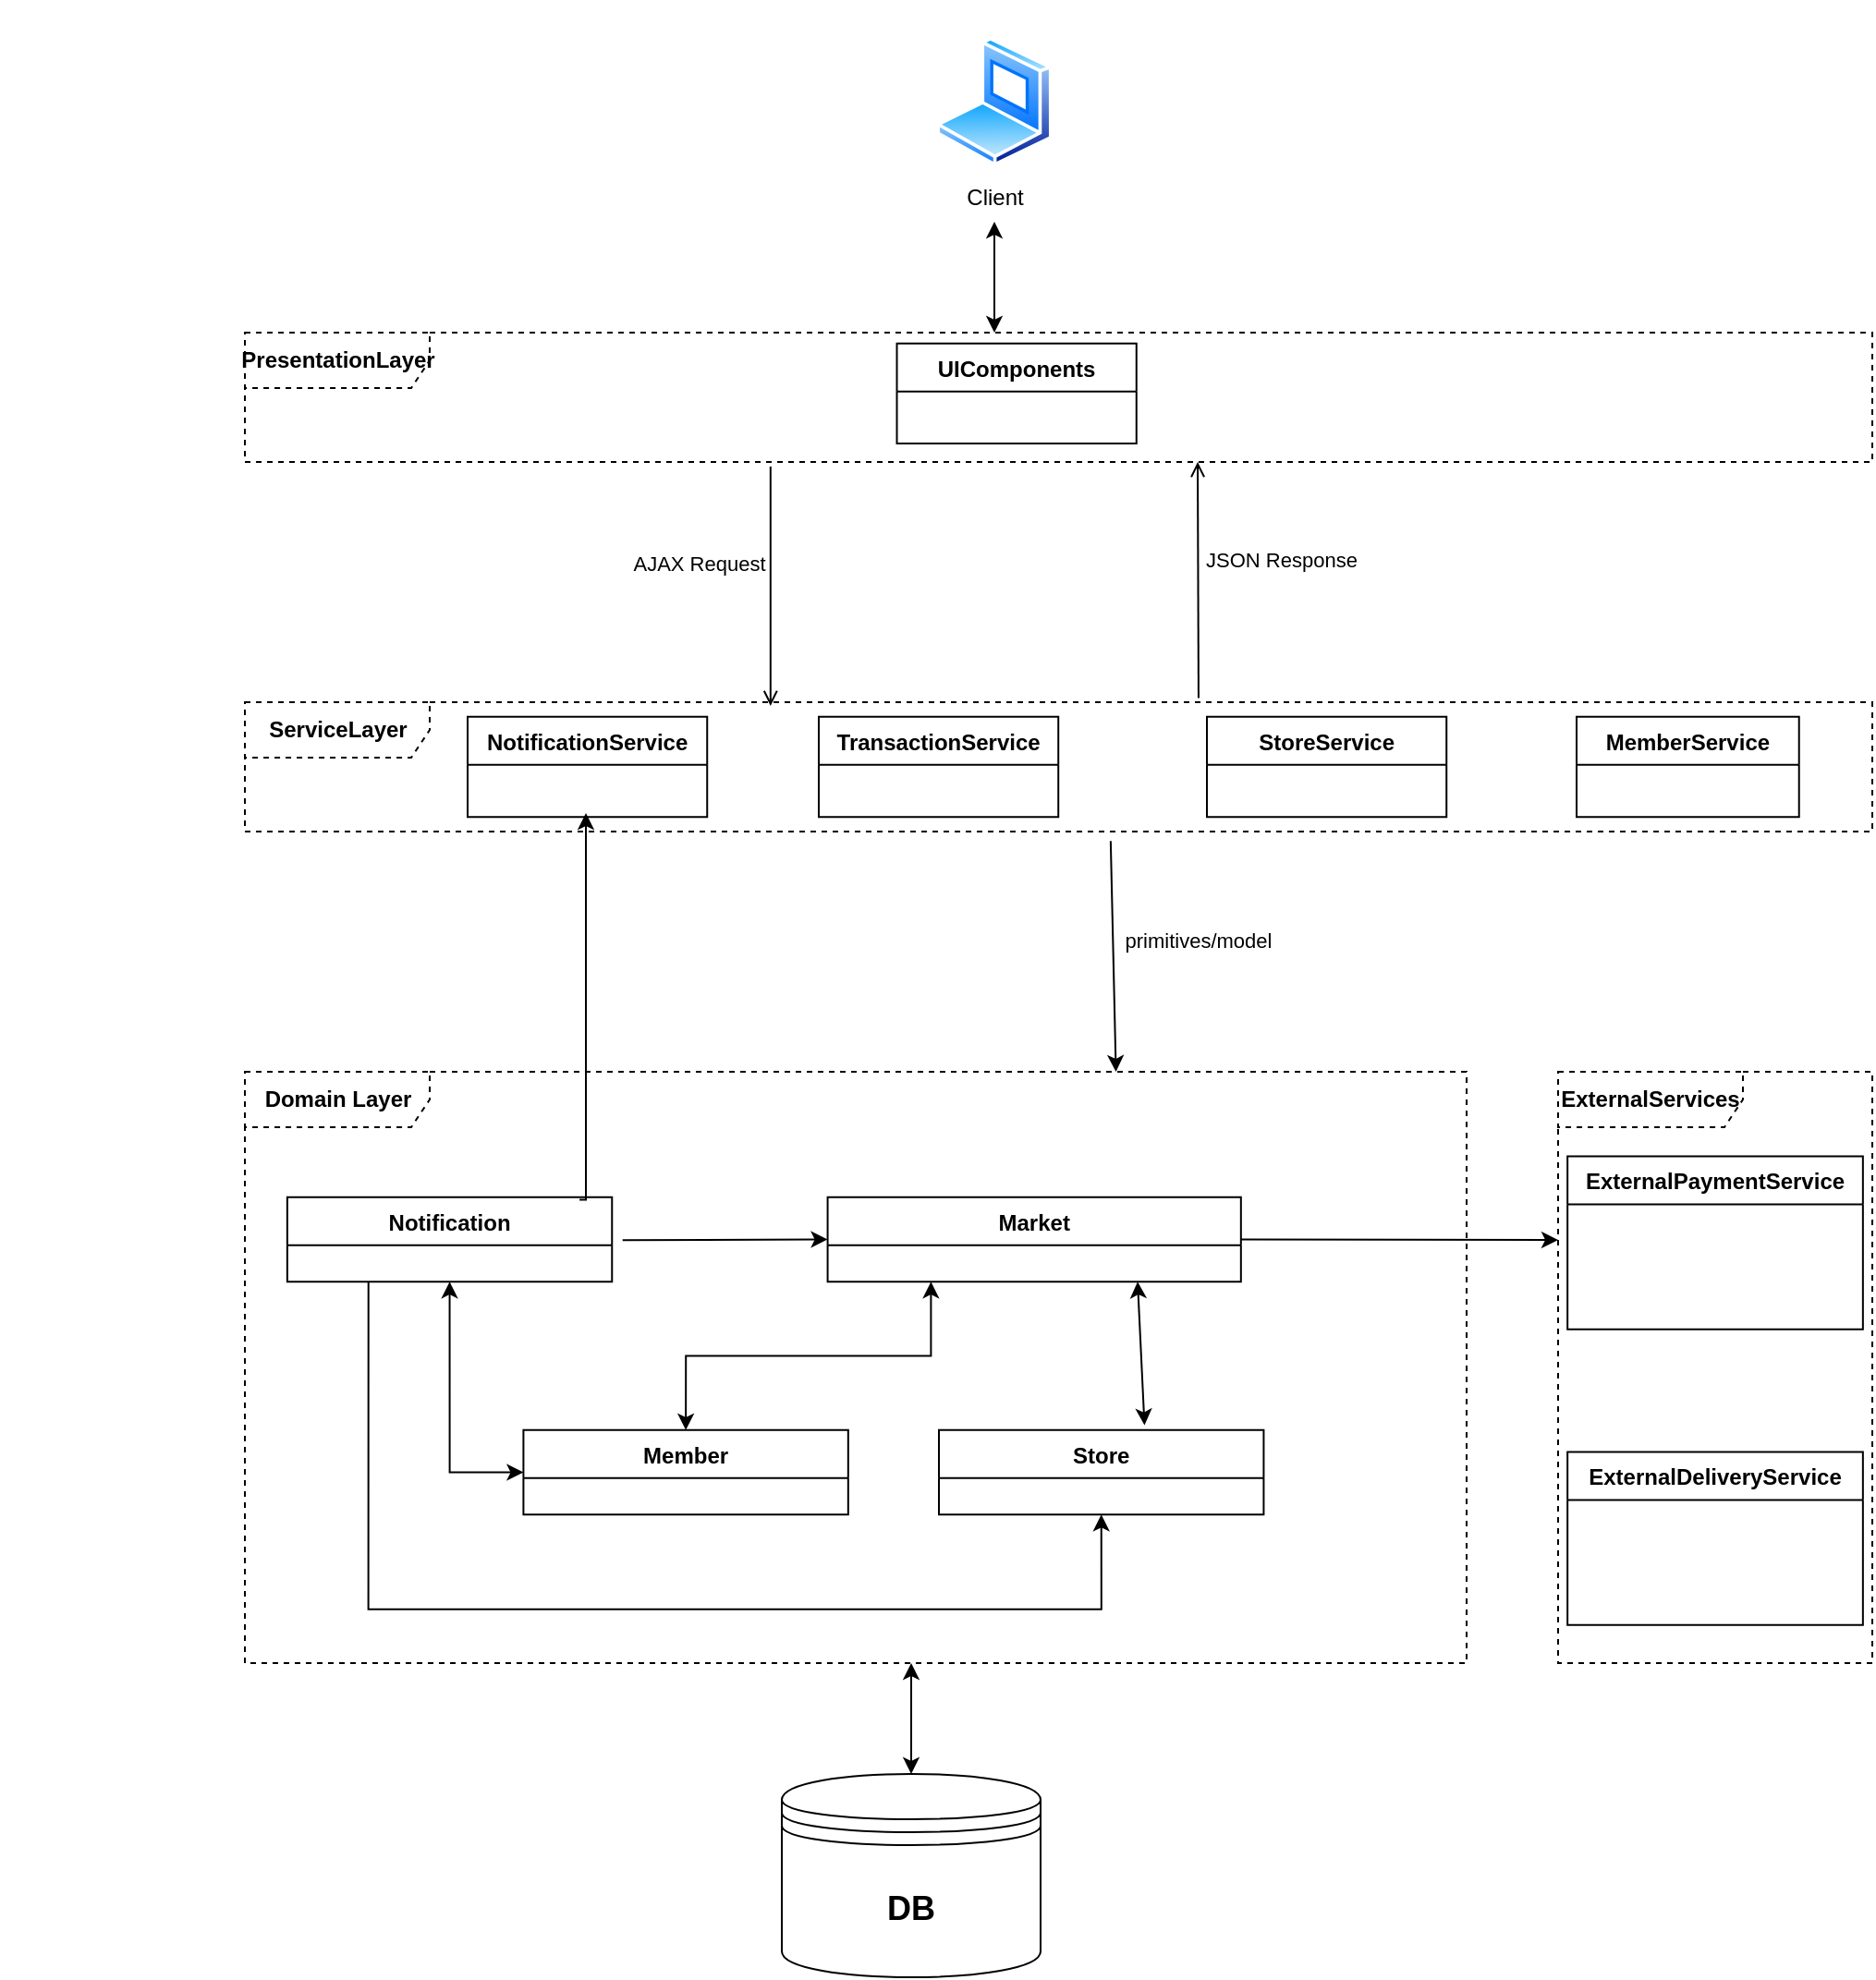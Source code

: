 <mxfile version="21.3.4" type="device">
  <diagram name="Page-1" id="sGzxX93xdV-w-MH2Fxeq">
    <mxGraphModel dx="2245" dy="1381" grid="1" gridSize="10" guides="1" tooltips="1" connect="1" arrows="1" fold="1" page="1" pageScale="1" pageWidth="1169" pageHeight="827" math="0" shadow="0">
      <root>
        <mxCell id="0" />
        <mxCell id="1" parent="0" />
        <mxCell id="5-P8dXUu2r8xgCgaxNXc-20" value="" style="group;strokeColor=none;" parent="1" vertex="1" connectable="0">
          <mxGeometry x="465" y="-380" width="120" height="120" as="geometry" />
        </mxCell>
        <mxCell id="5-P8dXUu2r8xgCgaxNXc-19" value="" style="rounded=0;whiteSpace=wrap;html=1;strokeColor=none;" parent="5-P8dXUu2r8xgCgaxNXc-20" vertex="1">
          <mxGeometry width="120" height="120" as="geometry" />
        </mxCell>
        <mxCell id="5-P8dXUu2r8xgCgaxNXc-9" value="Client" style="image;aspect=fixed;perimeter=ellipsePerimeter;html=1;align=center;shadow=0;dashed=0;spacingTop=3;image=img/lib/active_directory/laptop_client.svg;" parent="5-P8dXUu2r8xgCgaxNXc-20" vertex="1">
          <mxGeometry x="28.5" y="20" width="63" height="70" as="geometry" />
        </mxCell>
        <mxCell id="l4sHue1TYqRWIE64qisf-55" value="" style="group" parent="1" vertex="1" connectable="0">
          <mxGeometry x="830" y="200" width="170" height="320" as="geometry" />
        </mxCell>
        <mxCell id="l4sHue1TYqRWIE64qisf-56" value="&lt;b&gt;ExternalServices&lt;/b&gt;" style="shape=umlFrame;whiteSpace=wrap;html=1;pointerEvents=0;width=100;height=30;dashed=1;" parent="l4sHue1TYqRWIE64qisf-55" vertex="1">
          <mxGeometry width="170.0" height="320" as="geometry" />
        </mxCell>
        <mxCell id="l4sHue1TYqRWIE64qisf-57" value="ExternalPaymentService" style="swimlane;fontStyle=1;align=center;verticalAlign=top;childLayout=stackLayout;horizontal=1;startSize=26;horizontalStack=0;resizeParent=1;resizeParentMax=0;resizeLast=0;collapsible=1;marginBottom=0;" parent="l4sHue1TYqRWIE64qisf-55" vertex="1">
          <mxGeometry x="5.087" y="45.714" width="159.839" height="93.714" as="geometry" />
        </mxCell>
        <mxCell id="l4sHue1TYqRWIE64qisf-58" value="ExternalDeliveryService" style="swimlane;fontStyle=1;align=center;verticalAlign=top;childLayout=stackLayout;horizontal=1;startSize=26;horizontalStack=0;resizeParent=1;resizeParentMax=0;resizeLast=0;collapsible=1;marginBottom=0;" parent="l4sHue1TYqRWIE64qisf-55" vertex="1">
          <mxGeometry x="5.087" y="205.714" width="159.839" height="93.714" as="geometry" />
        </mxCell>
        <mxCell id="l4sHue1TYqRWIE64qisf-59" value="" style="group;movable=1;resizable=1;rotatable=1;deletable=1;editable=1;locked=0;connectable=1;" parent="1" vertex="1" connectable="0">
          <mxGeometry x="119.5" y="200" width="840.5" height="320" as="geometry" />
        </mxCell>
        <mxCell id="l4sHue1TYqRWIE64qisf-60" value="&lt;b&gt;Domain Layer&lt;/b&gt;" style="shape=umlFrame;whiteSpace=wrap;html=1;pointerEvents=0;width=100;height=30;dashed=1;" parent="l4sHue1TYqRWIE64qisf-59" vertex="1">
          <mxGeometry width="660.993" height="320" as="geometry" />
        </mxCell>
        <mxCell id="l4sHue1TYqRWIE64qisf-63" value="" style="group;movable=1;resizable=1;rotatable=1;deletable=1;editable=1;locked=0;connectable=1;imageAspect=0;" parent="l4sHue1TYqRWIE64qisf-59" vertex="1" connectable="0">
          <mxGeometry x="-132.079" y="48.48" width="972.579" height="252.12" as="geometry" />
        </mxCell>
        <mxCell id="BEf65RAjl5etI0friWLb-2" style="rounded=0;orthogonalLoop=1;jettySize=auto;html=1;startArrow=none;startFill=0;entryX=0;entryY=0.5;entryDx=0;entryDy=0;" parent="l4sHue1TYqRWIE64qisf-63" target="l4sHue1TYqRWIE64qisf-61" edge="1">
          <mxGeometry relative="1" as="geometry">
            <mxPoint x="336.434" y="42.666" as="sourcePoint" />
            <mxPoint x="447.37" y="53.333" as="targetPoint" />
          </mxGeometry>
        </mxCell>
        <mxCell id="l4sHue1TYqRWIE64qisf-67" value="Notification" style="swimlane;fontStyle=1;align=center;verticalAlign=top;childLayout=stackLayout;horizontal=1;startSize=26;horizontalStack=0;resizeParent=1;resizeParentMax=0;resizeLast=0;collapsible=1;marginBottom=0;" parent="l4sHue1TYqRWIE64qisf-63" vertex="1">
          <mxGeometry x="155.001" y="19.394" width="175.705" height="45.711" as="geometry" />
        </mxCell>
        <mxCell id="l4sHue1TYqRWIE64qisf-68" value="Member" style="swimlane;fontStyle=1;align=center;verticalAlign=top;childLayout=stackLayout;horizontal=1;startSize=26;horizontalStack=0;resizeParent=1;resizeParentMax=0;resizeLast=0;collapsible=1;marginBottom=0;" parent="l4sHue1TYqRWIE64qisf-63" vertex="1">
          <mxGeometry x="282.782" y="145.454" width="175.705" height="45.711" as="geometry" />
        </mxCell>
        <mxCell id="l4sHue1TYqRWIE64qisf-69" value="Store" style="swimlane;fontStyle=1;align=center;verticalAlign=top;childLayout=stackLayout;horizontal=1;startSize=26;horizontalStack=0;resizeParent=1;resizeParentMax=0;resizeLast=0;collapsible=1;marginBottom=0;" parent="l4sHue1TYqRWIE64qisf-63" vertex="1">
          <mxGeometry x="507.583" y="145.454" width="175.705" height="45.711" as="geometry" />
        </mxCell>
        <mxCell id="l4sHue1TYqRWIE64qisf-61" value="Market" style="swimlane;fontStyle=1;align=center;verticalAlign=top;childLayout=stackLayout;horizontal=1;startSize=26;horizontalStack=0;resizeParent=1;resizeParentMax=0;resizeLast=0;collapsible=1;marginBottom=0;" parent="l4sHue1TYqRWIE64qisf-63" vertex="1">
          <mxGeometry x="447.367" y="19.391" width="223.622" height="45.714" as="geometry" />
        </mxCell>
        <mxCell id="l4sHue1TYqRWIE64qisf-72" value="" style="endArrow=classic;startArrow=classic;html=1;rounded=0;entryX=0.75;entryY=1;entryDx=0;entryDy=0;exitX=0.633;exitY=-0.058;exitDx=0;exitDy=0;exitPerimeter=0;" parent="l4sHue1TYqRWIE64qisf-63" source="l4sHue1TYqRWIE64qisf-69" target="l4sHue1TYqRWIE64qisf-61" edge="1">
          <mxGeometry width="50" height="50" relative="1" as="geometry">
            <mxPoint x="621.698" y="155.151" as="sourcePoint" />
            <mxPoint x="560.83" y="167.757" as="targetPoint" />
          </mxGeometry>
        </mxCell>
        <mxCell id="l4sHue1TYqRWIE64qisf-71" value="" style="endArrow=classic;startArrow=classic;html=1;rounded=0;exitX=0.5;exitY=0;exitDx=0;exitDy=0;edgeStyle=orthogonalEdgeStyle;entryX=0.25;entryY=1;entryDx=0;entryDy=0;" parent="l4sHue1TYqRWIE64qisf-63" source="l4sHue1TYqRWIE64qisf-68" target="l4sHue1TYqRWIE64qisf-61" edge="1">
          <mxGeometry width="50" height="50" relative="1" as="geometry">
            <mxPoint x="474.457" y="184.242" as="sourcePoint" />
            <mxPoint x="448.427" y="77.575" as="targetPoint" />
          </mxGeometry>
        </mxCell>
        <mxCell id="XrBSGgiHkuJqziAry0_I-2" value="" style="endArrow=classic;startArrow=classic;html=1;rounded=0;exitX=0;exitY=0.5;exitDx=0;exitDy=0;edgeStyle=orthogonalEdgeStyle;entryX=0.5;entryY=1;entryDx=0;entryDy=0;" parent="l4sHue1TYqRWIE64qisf-63" source="l4sHue1TYqRWIE64qisf-68" target="l4sHue1TYqRWIE64qisf-67" edge="1">
          <mxGeometry width="50" height="50" relative="1" as="geometry">
            <mxPoint x="386.692" y="155.151" as="sourcePoint" />
            <mxPoint x="475.441" y="94.06" as="targetPoint" />
            <Array as="points">
              <mxPoint x="242.475" y="168.726" />
            </Array>
          </mxGeometry>
        </mxCell>
        <mxCell id="XrBSGgiHkuJqziAry0_I-6" value="" style="endArrow=none;startArrow=classic;html=1;rounded=0;exitX=0.5;exitY=1;exitDx=0;exitDy=0;edgeStyle=orthogonalEdgeStyle;entryX=0.25;entryY=1;entryDx=0;entryDy=0;endFill=0;" parent="l4sHue1TYqRWIE64qisf-63" source="l4sHue1TYqRWIE64qisf-69" target="l4sHue1TYqRWIE64qisf-67" edge="1">
          <mxGeometry width="50" height="50" relative="1" as="geometry">
            <mxPoint x="297.943" y="178.423" as="sourcePoint" />
            <mxPoint x="258.323" y="74.666" as="targetPoint" />
            <Array as="points">
              <mxPoint x="595.886" y="242.423" />
              <mxPoint x="199.685" y="242.423" />
            </Array>
          </mxGeometry>
        </mxCell>
        <mxCell id="l4sHue1TYqRWIE64qisf-73" value="" style="endArrow=classic;html=1;rounded=0;exitX=1;exitY=0.5;exitDx=0;exitDy=0;" parent="1" source="l4sHue1TYqRWIE64qisf-61" edge="1">
          <mxGeometry width="50" height="50" relative="1" as="geometry">
            <mxPoint x="691" y="422" as="sourcePoint" />
            <mxPoint x="830" y="291" as="targetPoint" />
          </mxGeometry>
        </mxCell>
        <mxCell id="l4sHue1TYqRWIE64qisf-74" value="primitives/model" style="edgeLabel;html=1;align=center;verticalAlign=middle;resizable=0;points=[];" parent="1" vertex="1" connectable="0">
          <mxGeometry x="590.002" y="110" as="geometry">
            <mxPoint x="45" y="19" as="offset" />
          </mxGeometry>
        </mxCell>
        <mxCell id="l4sHue1TYqRWIE64qisf-75" value="" style="group" parent="1" vertex="1" connectable="0">
          <mxGeometry x="119.5" width="880.5" height="70" as="geometry" />
        </mxCell>
        <mxCell id="l4sHue1TYqRWIE64qisf-76" value="&lt;b&gt;ServiceLayer&lt;/b&gt;" style="shape=umlFrame;whiteSpace=wrap;html=1;pointerEvents=0;width=100;height=30;dashed=1;" parent="l4sHue1TYqRWIE64qisf-75" vertex="1">
          <mxGeometry width="880.5" height="70" as="geometry" />
        </mxCell>
        <mxCell id="l4sHue1TYqRWIE64qisf-77" value="MemberService" style="swimlane;fontStyle=1;align=center;verticalAlign=top;childLayout=stackLayout;horizontal=1;startSize=26;horizontalStack=0;resizeParent=1;resizeParentMax=0;resizeLast=0;collapsible=1;marginBottom=0;" parent="l4sHue1TYqRWIE64qisf-75" vertex="1" collapsed="1">
          <mxGeometry x="720.503" y="7.92" width="120.363" height="54.17" as="geometry">
            <mxRectangle x="171" y="5.833" width="189" height="24.5" as="alternateBounds" />
          </mxGeometry>
        </mxCell>
        <mxCell id="l4sHue1TYqRWIE64qisf-78" value="TransactionService" style="swimlane;fontStyle=1;align=center;verticalAlign=top;childLayout=stackLayout;horizontal=1;startSize=26;horizontalStack=0;resizeParent=1;resizeParentMax=0;resizeLast=0;collapsible=1;marginBottom=0;" parent="l4sHue1TYqRWIE64qisf-75" vertex="1" collapsed="1">
          <mxGeometry x="310.496" y="7.92" width="129.621" height="54.17" as="geometry">
            <mxRectangle x="381" y="5.833" width="189" height="24.5" as="alternateBounds" />
          </mxGeometry>
        </mxCell>
        <mxCell id="l4sHue1TYqRWIE64qisf-79" value="StoreService" style="swimlane;fontStyle=1;align=center;verticalAlign=top;childLayout=stackLayout;horizontal=1;startSize=26;horizontalStack=0;resizeParent=1;resizeParentMax=0;resizeLast=0;collapsible=1;marginBottom=0;" parent="l4sHue1TYqRWIE64qisf-75" vertex="1" collapsed="1">
          <mxGeometry x="520.498" y="7.92" width="129.621" height="54.17" as="geometry">
            <mxRectangle x="591" y="5.833" width="189" height="23.333" as="alternateBounds" />
          </mxGeometry>
        </mxCell>
        <mxCell id="yK7vhS0eItf4uGaZb2C0-20" value="NotificationService" style="swimlane;fontStyle=1;align=center;verticalAlign=top;childLayout=stackLayout;horizontal=1;startSize=26;horizontalStack=0;resizeParent=1;resizeParentMax=0;resizeLast=0;collapsible=1;marginBottom=0;" vertex="1" collapsed="1" parent="l4sHue1TYqRWIE64qisf-75">
          <mxGeometry x="120.496" y="7.91" width="129.621" height="54.17" as="geometry">
            <mxRectangle x="381" y="5.833" width="189" height="24.5" as="alternateBounds" />
          </mxGeometry>
        </mxCell>
        <mxCell id="BEf65RAjl5etI0friWLb-1" style="rounded=0;orthogonalLoop=1;jettySize=auto;html=1;exitX=0.532;exitY=1.073;exitDx=0;exitDy=0;exitPerimeter=0;entryX=0.713;entryY=0;entryDx=0;entryDy=0;entryPerimeter=0;" parent="1" source="l4sHue1TYqRWIE64qisf-76" edge="1" target="l4sHue1TYqRWIE64qisf-60">
          <mxGeometry relative="1" as="geometry">
            <mxPoint x="588" y="180" as="targetPoint" />
          </mxGeometry>
        </mxCell>
        <mxCell id="yK7vhS0eItf4uGaZb2C0-8" value="" style="group" vertex="1" connectable="0" parent="1">
          <mxGeometry x="119.5" y="-200" width="880.5" height="70" as="geometry" />
        </mxCell>
        <mxCell id="yK7vhS0eItf4uGaZb2C0-9" value="&lt;b&gt;PresentationLayer&lt;/b&gt;" style="shape=umlFrame;whiteSpace=wrap;html=1;pointerEvents=0;width=100;height=30;dashed=1;" vertex="1" parent="yK7vhS0eItf4uGaZb2C0-8">
          <mxGeometry width="880.5" height="70" as="geometry" />
        </mxCell>
        <mxCell id="yK7vhS0eItf4uGaZb2C0-11" value="UIComponents" style="swimlane;fontStyle=1;align=center;verticalAlign=top;childLayout=stackLayout;horizontal=1;startSize=26;horizontalStack=0;resizeParent=1;resizeParentMax=0;resizeLast=0;collapsible=1;marginBottom=0;" vertex="1" collapsed="1" parent="yK7vhS0eItf4uGaZb2C0-8">
          <mxGeometry x="352.756" y="5.83" width="129.621" height="54.17" as="geometry">
            <mxRectangle x="381" y="5.833" width="189" height="24.5" as="alternateBounds" />
          </mxGeometry>
        </mxCell>
        <mxCell id="5-P8dXUu2r8xgCgaxNXc-48" style="rounded=0;orthogonalLoop=1;jettySize=auto;html=1;endArrow=open;endFill=0;exitX=0.586;exitY=-0.033;exitDx=0;exitDy=0;exitPerimeter=0;" parent="1" edge="1" source="l4sHue1TYqRWIE64qisf-76">
          <mxGeometry relative="1" as="geometry">
            <mxPoint x="680.0" y="230" as="sourcePoint" />
            <mxPoint x="635" y="-130" as="targetPoint" />
          </mxGeometry>
        </mxCell>
        <mxCell id="5-P8dXUu2r8xgCgaxNXc-52" value="JSON Response" style="edgeLabel;html=1;align=center;verticalAlign=middle;resizable=0;points=[];" parent="5-P8dXUu2r8xgCgaxNXc-48" vertex="1" connectable="0">
          <mxGeometry x="0.26" y="2" relative="1" as="geometry">
            <mxPoint x="47" y="6" as="offset" />
          </mxGeometry>
        </mxCell>
        <mxCell id="5-P8dXUu2r8xgCgaxNXc-46" style="rounded=0;orthogonalLoop=1;jettySize=auto;html=1;endArrow=open;endFill=0;startArrow=none;startFill=0;entryX=0.323;entryY=0.028;entryDx=0;entryDy=0;entryPerimeter=0;exitX=0.323;exitY=1.035;exitDx=0;exitDy=0;exitPerimeter=0;" parent="1" source="yK7vhS0eItf4uGaZb2C0-9" edge="1" target="l4sHue1TYqRWIE64qisf-76">
          <mxGeometry relative="1" as="geometry">
            <mxPoint x="386" as="targetPoint" />
            <mxPoint x="385.465" y="-130" as="sourcePoint" />
          </mxGeometry>
        </mxCell>
        <mxCell id="5-P8dXUu2r8xgCgaxNXc-49" value="AJAX Request" style="edgeLabel;html=1;align=center;verticalAlign=middle;resizable=0;points=[];" parent="5-P8dXUu2r8xgCgaxNXc-46" vertex="1" connectable="0">
          <mxGeometry x="-0.227" y="1" relative="1" as="geometry">
            <mxPoint x="-40" y="2" as="offset" />
          </mxGeometry>
        </mxCell>
        <mxCell id="yK7vhS0eItf4uGaZb2C0-14" style="rounded=0;orthogonalLoop=1;jettySize=auto;html=1;exitX=0.5;exitY=1;exitDx=0;exitDy=0;startArrow=classic;startFill=1;" edge="1" parent="1" source="5-P8dXUu2r8xgCgaxNXc-19">
          <mxGeometry relative="1" as="geometry">
            <mxPoint x="525" y="-200" as="targetPoint" />
          </mxGeometry>
        </mxCell>
        <mxCell id="yK7vhS0eItf4uGaZb2C0-22" style="edgeStyle=orthogonalEdgeStyle;rounded=0;orthogonalLoop=1;jettySize=auto;html=1;exitX=0.9;exitY=0.03;exitDx=0;exitDy=0;exitPerimeter=0;" edge="1" parent="1" source="l4sHue1TYqRWIE64qisf-67">
          <mxGeometry relative="1" as="geometry">
            <mxPoint x="304" y="60" as="targetPoint" />
            <Array as="points">
              <mxPoint x="304" y="164" />
              <mxPoint x="304" y="164" />
            </Array>
          </mxGeometry>
        </mxCell>
        <mxCell id="yK7vhS0eItf4uGaZb2C0-24" style="edgeStyle=orthogonalEdgeStyle;rounded=0;orthogonalLoop=1;jettySize=auto;html=1;exitX=0.5;exitY=0;exitDx=0;exitDy=0;startArrow=classic;startFill=1;" edge="1" parent="1" source="yK7vhS0eItf4uGaZb2C0-23">
          <mxGeometry relative="1" as="geometry">
            <mxPoint x="480" y="520" as="targetPoint" />
          </mxGeometry>
        </mxCell>
        <mxCell id="yK7vhS0eItf4uGaZb2C0-23" value="&lt;font style=&quot;font-size: 18px;&quot;&gt;&lt;b&gt;DB&lt;/b&gt;&lt;/font&gt;" style="shape=datastore;whiteSpace=wrap;html=1;" vertex="1" parent="1">
          <mxGeometry x="410" y="580" width="140" height="110" as="geometry" />
        </mxCell>
      </root>
    </mxGraphModel>
  </diagram>
</mxfile>
